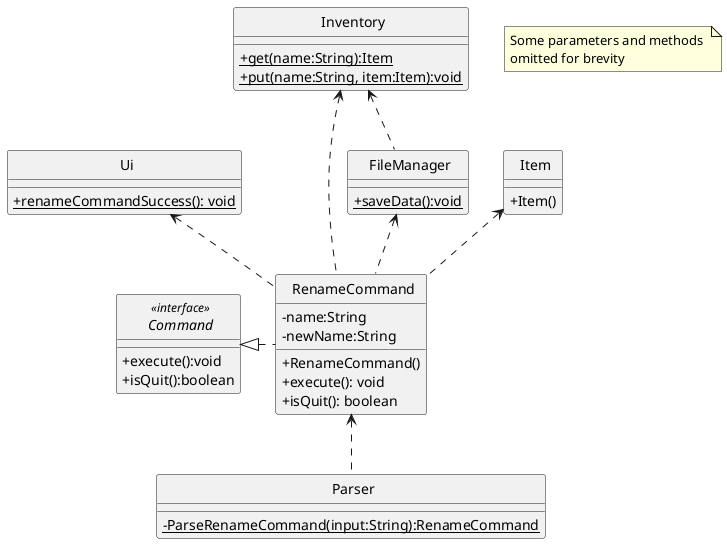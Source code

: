 @startuml
'https://plantuml.com/class-diagram
skinparam classAttributeIconSize 0
skinparam CircledCharacterFontSize 0
skinparam CircledCharacterRadius 0

interface Command
class Ui
class Inventory
class Item
class RenameCommand
class Parser
class FileManager

RenameCommand <.. Parser
Command <|. RenameCommand
Ui <.. RenameCommand
Inventory <.. RenameCommand
Item <.. RenameCommand
FileManager <.. RenameCommand
Inventory <.. FileManager

interface Command <<interface>> {
    +execute():void
    +isQuit():boolean
}

class RenameCommand {
    -name:String
    -newName:String
    +RenameCommand()
    +execute(): void
    +isQuit(): boolean
}

class Item {
    +Item()
}

class Ui {
    {static}+renameCommandSuccess(): void
}

class Parser {
    {static}-ParseRenameCommand(input:String):RenameCommand
}

class Inventory {
    {static}+get(name:String):Item
    {static}+put(name:String, item:Item):void
}

class FileManager {
    {static}+saveData():void
}

note "Some parameters and methods \nomitted for brevity" as n1

@enduml

@startuml
hide footbox
participant "SuperTracker" as SuperTracker <<class>> #f5e3a9
participant ":RenameCommand" as RenameCommand #cbf7f4
participant "FileManager" as FileManager <<class>> #bcf7cf
participant "Inventory" as Inventory <<class>> #d5eac2
participant "Ui" as Ui <<class>> #e5c2ea
participant "oldItem:Item" as Item #fbffb2

SuperTracker -> RenameCommand : execute()
activate RenameCommand #cbf7f4

RenameCommand -> Inventory : get(name:String)
activate Inventory #d5eac2
Inventory --> RenameCommand : oldItem:Item
deactivate Inventory

RenameCommand -> Item: getQuantity()
activate Item #fbffb2
Item --> RenameCommand: quantity
deactivate Item

RenameCommand -> Item: getPrice()
activate Item #fbffb2
Item --> RenameCommand: price
deactivate Item

RenameCommand -> Item: getExpiryDate()
activate Item #fbffb2
Item --> RenameCommand: expiryDate
deactivate Item

RenameCommand -> Inventory : put(newName:String, newItem:Item)
activate Inventory #d5eac2
Inventory --> RenameCommand
deactivate Inventory

RenameCommand -> Ui : renameCommandSuccess(item:Item)
activate Ui #e5c2ea
Ui --> RenameCommand
deactivate Ui

RenameCommand -> FileManager : saveData()
activate FileManager #bcf7cf
FileManager --> RenameCommand
deactivate FileManager

RenameCommand --> SuperTracker
deactivate RenameCommand
@enduml